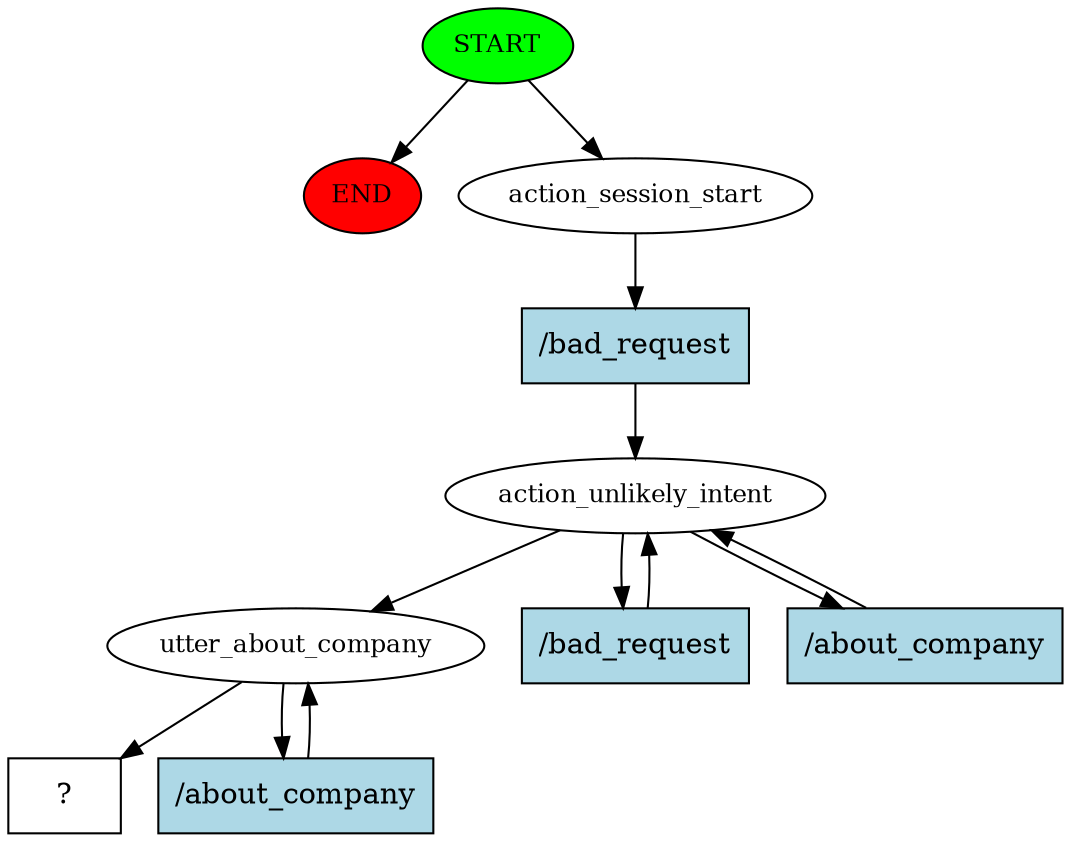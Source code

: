 digraph  {
0 [class="start active", fillcolor=green, fontsize=12, label=START, style=filled];
"-1" [class=end, fillcolor=red, fontsize=12, label=END, style=filled];
1 [class=active, fontsize=12, label=action_session_start];
2 [class=active, fontsize=12, label=action_unlikely_intent];
6 [class=active, fontsize=12, label=utter_about_company];
10 [class="intent dashed active", label="  ?  ", shape=rect];
11 [class="intent active", fillcolor=lightblue, label="/bad_request", shape=rect, style=filled];
12 [class="intent active", fillcolor=lightblue, label="/bad_request", shape=rect, style=filled];
13 [class="intent active", fillcolor=lightblue, label="/about_company", shape=rect, style=filled];
14 [class="intent active", fillcolor=lightblue, label="/about_company", shape=rect, style=filled];
0 -> "-1"  [class="", key=NONE, label=""];
0 -> 1  [class=active, key=NONE, label=""];
1 -> 11  [class=active, key=0];
2 -> 6  [class=active, key=NONE, label=""];
2 -> 12  [class=active, key=0];
2 -> 13  [class=active, key=0];
6 -> 10  [class=active, key=NONE, label=""];
6 -> 14  [class=active, key=0];
11 -> 2  [class=active, key=0];
12 -> 2  [class=active, key=0];
13 -> 2  [class=active, key=0];
14 -> 6  [class=active, key=0];
}

